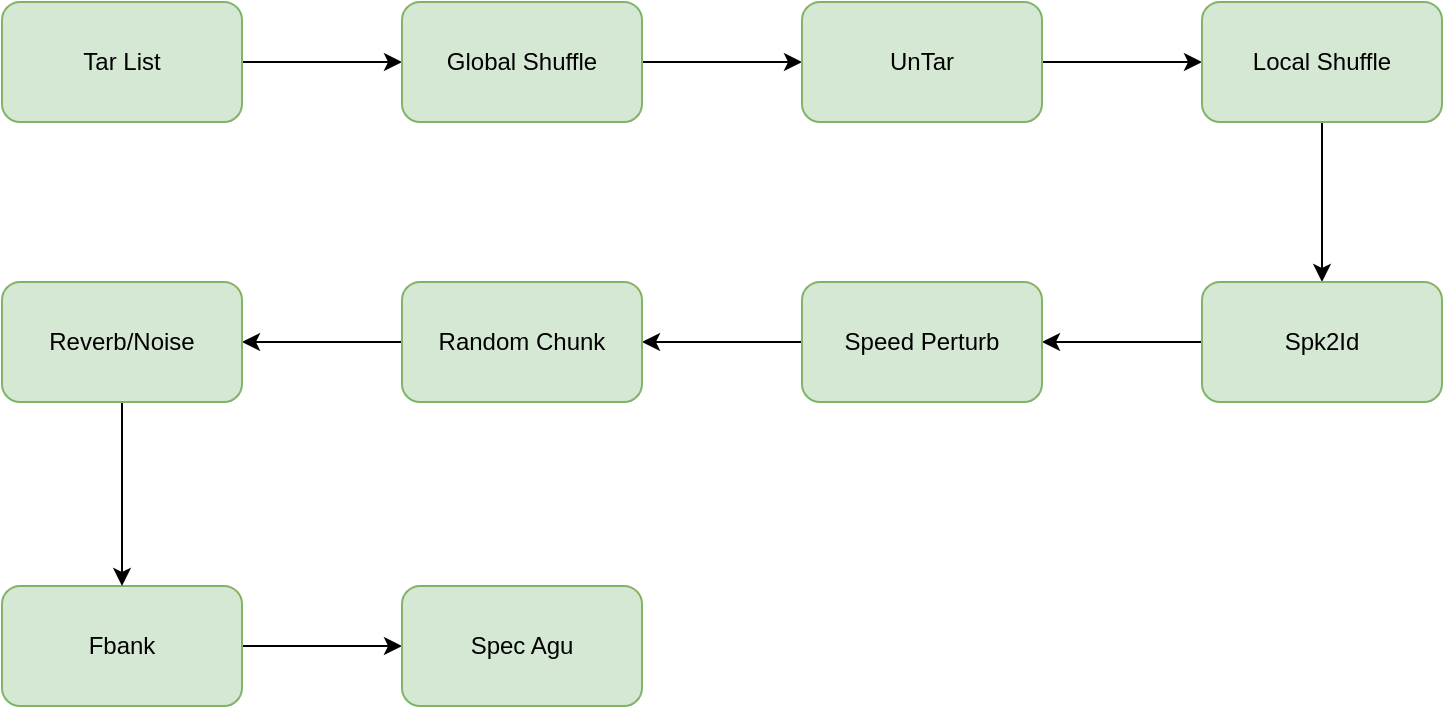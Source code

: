 <mxfile version="17.2.4" type="github">
  <diagram id="DCdBNZqIKcgh1ZAFiZLw" name="Page-1">
    <mxGraphModel dx="1002" dy="674" grid="0" gridSize="10" guides="1" tooltips="1" connect="1" arrows="1" fold="1" page="1" pageScale="1" pageWidth="827" pageHeight="1169" math="0" shadow="0">
      <root>
        <mxCell id="0" />
        <mxCell id="1" parent="0" />
        <mxCell id="jA6ZaiqIhAtj9mefgcWs-15" value="" style="edgeStyle=orthogonalEdgeStyle;rounded=0;orthogonalLoop=1;jettySize=auto;html=1;" edge="1" parent="1" source="jA6ZaiqIhAtj9mefgcWs-1" target="jA6ZaiqIhAtj9mefgcWs-14">
          <mxGeometry relative="1" as="geometry" />
        </mxCell>
        <mxCell id="jA6ZaiqIhAtj9mefgcWs-1" value="Tar List" style="rounded=1;whiteSpace=wrap;html=1;fillColor=#d5e8d4;strokeColor=#82b366;" vertex="1" parent="1">
          <mxGeometry x="60" y="165" width="120" height="60" as="geometry" />
        </mxCell>
        <mxCell id="jA6ZaiqIhAtj9mefgcWs-17" value="" style="edgeStyle=orthogonalEdgeStyle;rounded=0;orthogonalLoop=1;jettySize=auto;html=1;" edge="1" parent="1" source="jA6ZaiqIhAtj9mefgcWs-14" target="jA6ZaiqIhAtj9mefgcWs-16">
          <mxGeometry relative="1" as="geometry" />
        </mxCell>
        <mxCell id="jA6ZaiqIhAtj9mefgcWs-14" value="Global Shuffle" style="whiteSpace=wrap;html=1;fillColor=#d5e8d4;strokeColor=#82b366;rounded=1;" vertex="1" parent="1">
          <mxGeometry x="260" y="165" width="120" height="60" as="geometry" />
        </mxCell>
        <mxCell id="jA6ZaiqIhAtj9mefgcWs-19" value="" style="edgeStyle=orthogonalEdgeStyle;rounded=0;orthogonalLoop=1;jettySize=auto;html=1;" edge="1" parent="1" source="jA6ZaiqIhAtj9mefgcWs-16" target="jA6ZaiqIhAtj9mefgcWs-18">
          <mxGeometry relative="1" as="geometry" />
        </mxCell>
        <mxCell id="jA6ZaiqIhAtj9mefgcWs-16" value="UnTar" style="whiteSpace=wrap;html=1;fillColor=#d5e8d4;strokeColor=#82b366;rounded=1;" vertex="1" parent="1">
          <mxGeometry x="460" y="165" width="120" height="60" as="geometry" />
        </mxCell>
        <mxCell id="jA6ZaiqIhAtj9mefgcWs-33" value="" style="edgeStyle=orthogonalEdgeStyle;rounded=0;orthogonalLoop=1;jettySize=auto;html=1;" edge="1" parent="1" source="jA6ZaiqIhAtj9mefgcWs-18" target="jA6ZaiqIhAtj9mefgcWs-32">
          <mxGeometry relative="1" as="geometry" />
        </mxCell>
        <mxCell id="jA6ZaiqIhAtj9mefgcWs-18" value="Local Shuffle" style="whiteSpace=wrap;html=1;fillColor=#d5e8d4;strokeColor=#82b366;rounded=1;" vertex="1" parent="1">
          <mxGeometry x="660" y="165" width="120" height="60" as="geometry" />
        </mxCell>
        <mxCell id="jA6ZaiqIhAtj9mefgcWs-42" value="" style="edgeStyle=orthogonalEdgeStyle;rounded=0;orthogonalLoop=1;jettySize=auto;html=1;" edge="1" parent="1" source="jA6ZaiqIhAtj9mefgcWs-26" target="jA6ZaiqIhAtj9mefgcWs-41">
          <mxGeometry relative="1" as="geometry" />
        </mxCell>
        <mxCell id="jA6ZaiqIhAtj9mefgcWs-26" value="Fbank" style="whiteSpace=wrap;html=1;fillColor=#d5e8d4;strokeColor=#82b366;rounded=1;" vertex="1" parent="1">
          <mxGeometry x="60" y="457" width="120" height="60" as="geometry" />
        </mxCell>
        <mxCell id="jA6ZaiqIhAtj9mefgcWs-35" value="" style="edgeStyle=orthogonalEdgeStyle;rounded=0;orthogonalLoop=1;jettySize=auto;html=1;" edge="1" parent="1" source="jA6ZaiqIhAtj9mefgcWs-32" target="jA6ZaiqIhAtj9mefgcWs-34">
          <mxGeometry relative="1" as="geometry" />
        </mxCell>
        <mxCell id="jA6ZaiqIhAtj9mefgcWs-32" value="Spk2Id" style="whiteSpace=wrap;html=1;fillColor=#d5e8d4;strokeColor=#82b366;rounded=1;" vertex="1" parent="1">
          <mxGeometry x="660" y="305" width="120" height="60" as="geometry" />
        </mxCell>
        <mxCell id="jA6ZaiqIhAtj9mefgcWs-37" value="" style="edgeStyle=orthogonalEdgeStyle;rounded=0;orthogonalLoop=1;jettySize=auto;html=1;" edge="1" parent="1" source="jA6ZaiqIhAtj9mefgcWs-34" target="jA6ZaiqIhAtj9mefgcWs-36">
          <mxGeometry relative="1" as="geometry" />
        </mxCell>
        <mxCell id="jA6ZaiqIhAtj9mefgcWs-34" value="Speed Perturb" style="whiteSpace=wrap;html=1;fillColor=#d5e8d4;strokeColor=#82b366;rounded=1;" vertex="1" parent="1">
          <mxGeometry x="460" y="305" width="120" height="60" as="geometry" />
        </mxCell>
        <mxCell id="jA6ZaiqIhAtj9mefgcWs-39" value="" style="edgeStyle=orthogonalEdgeStyle;rounded=0;orthogonalLoop=1;jettySize=auto;html=1;" edge="1" parent="1" source="jA6ZaiqIhAtj9mefgcWs-36" target="jA6ZaiqIhAtj9mefgcWs-38">
          <mxGeometry relative="1" as="geometry" />
        </mxCell>
        <mxCell id="jA6ZaiqIhAtj9mefgcWs-36" value="Random Chunk" style="whiteSpace=wrap;html=1;fillColor=#d5e8d4;strokeColor=#82b366;rounded=1;" vertex="1" parent="1">
          <mxGeometry x="260" y="305" width="120" height="60" as="geometry" />
        </mxCell>
        <mxCell id="jA6ZaiqIhAtj9mefgcWs-40" value="" style="edgeStyle=orthogonalEdgeStyle;rounded=0;orthogonalLoop=1;jettySize=auto;html=1;" edge="1" parent="1" source="jA6ZaiqIhAtj9mefgcWs-38" target="jA6ZaiqIhAtj9mefgcWs-26">
          <mxGeometry relative="1" as="geometry" />
        </mxCell>
        <mxCell id="jA6ZaiqIhAtj9mefgcWs-38" value="Reverb/Noise" style="whiteSpace=wrap;html=1;fillColor=#d5e8d4;strokeColor=#82b366;rounded=1;" vertex="1" parent="1">
          <mxGeometry x="60" y="305" width="120" height="60" as="geometry" />
        </mxCell>
        <mxCell id="jA6ZaiqIhAtj9mefgcWs-41" value="Spec Agu" style="whiteSpace=wrap;html=1;fillColor=#d5e8d4;strokeColor=#82b366;rounded=1;" vertex="1" parent="1">
          <mxGeometry x="260" y="457" width="120" height="60" as="geometry" />
        </mxCell>
      </root>
    </mxGraphModel>
  </diagram>
</mxfile>
